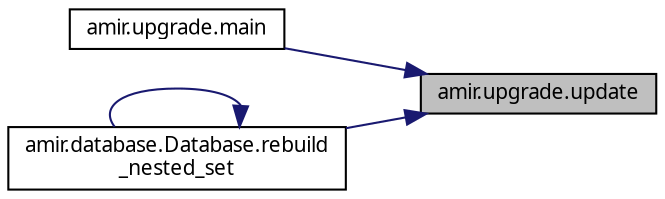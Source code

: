 digraph "amir.upgrade.update"
{
 // LATEX_PDF_SIZE
  edge [fontname="FreeSans.ttf",fontsize="10",labelfontname="FreeSans.ttf",labelfontsize="10"];
  node [fontname="FreeSans.ttf",fontsize="10",shape=record];
  rankdir="RL";
  Node1 [label="amir.upgrade.update",height=0.2,width=0.4,color="black", fillcolor="grey75", style="filled", fontcolor="black",tooltip=" "];
  Node1 -> Node2 [dir="back",color="midnightblue",fontsize="10",style="solid",fontname="FreeSans.ttf"];
  Node2 [label="amir.upgrade.main",height=0.2,width=0.4,color="black", fillcolor="white", style="filled",URL="$namespaceamir_1_1upgrade.html#a20e54f56b89cb5567c46f00be8360839",tooltip=" "];
  Node1 -> Node3 [dir="back",color="midnightblue",fontsize="10",style="solid",fontname="FreeSans.ttf"];
  Node3 [label="amir.database.Database.rebuild\l_nested_set",height=0.2,width=0.4,color="black", fillcolor="white", style="filled",URL="$classamir_1_1database_1_1_database.html#ab69e85099840242cd284333d7f633345",tooltip=" "];
  Node3 -> Node3 [dir="back",color="midnightblue",fontsize="10",style="solid",fontname="FreeSans.ttf"];
}
